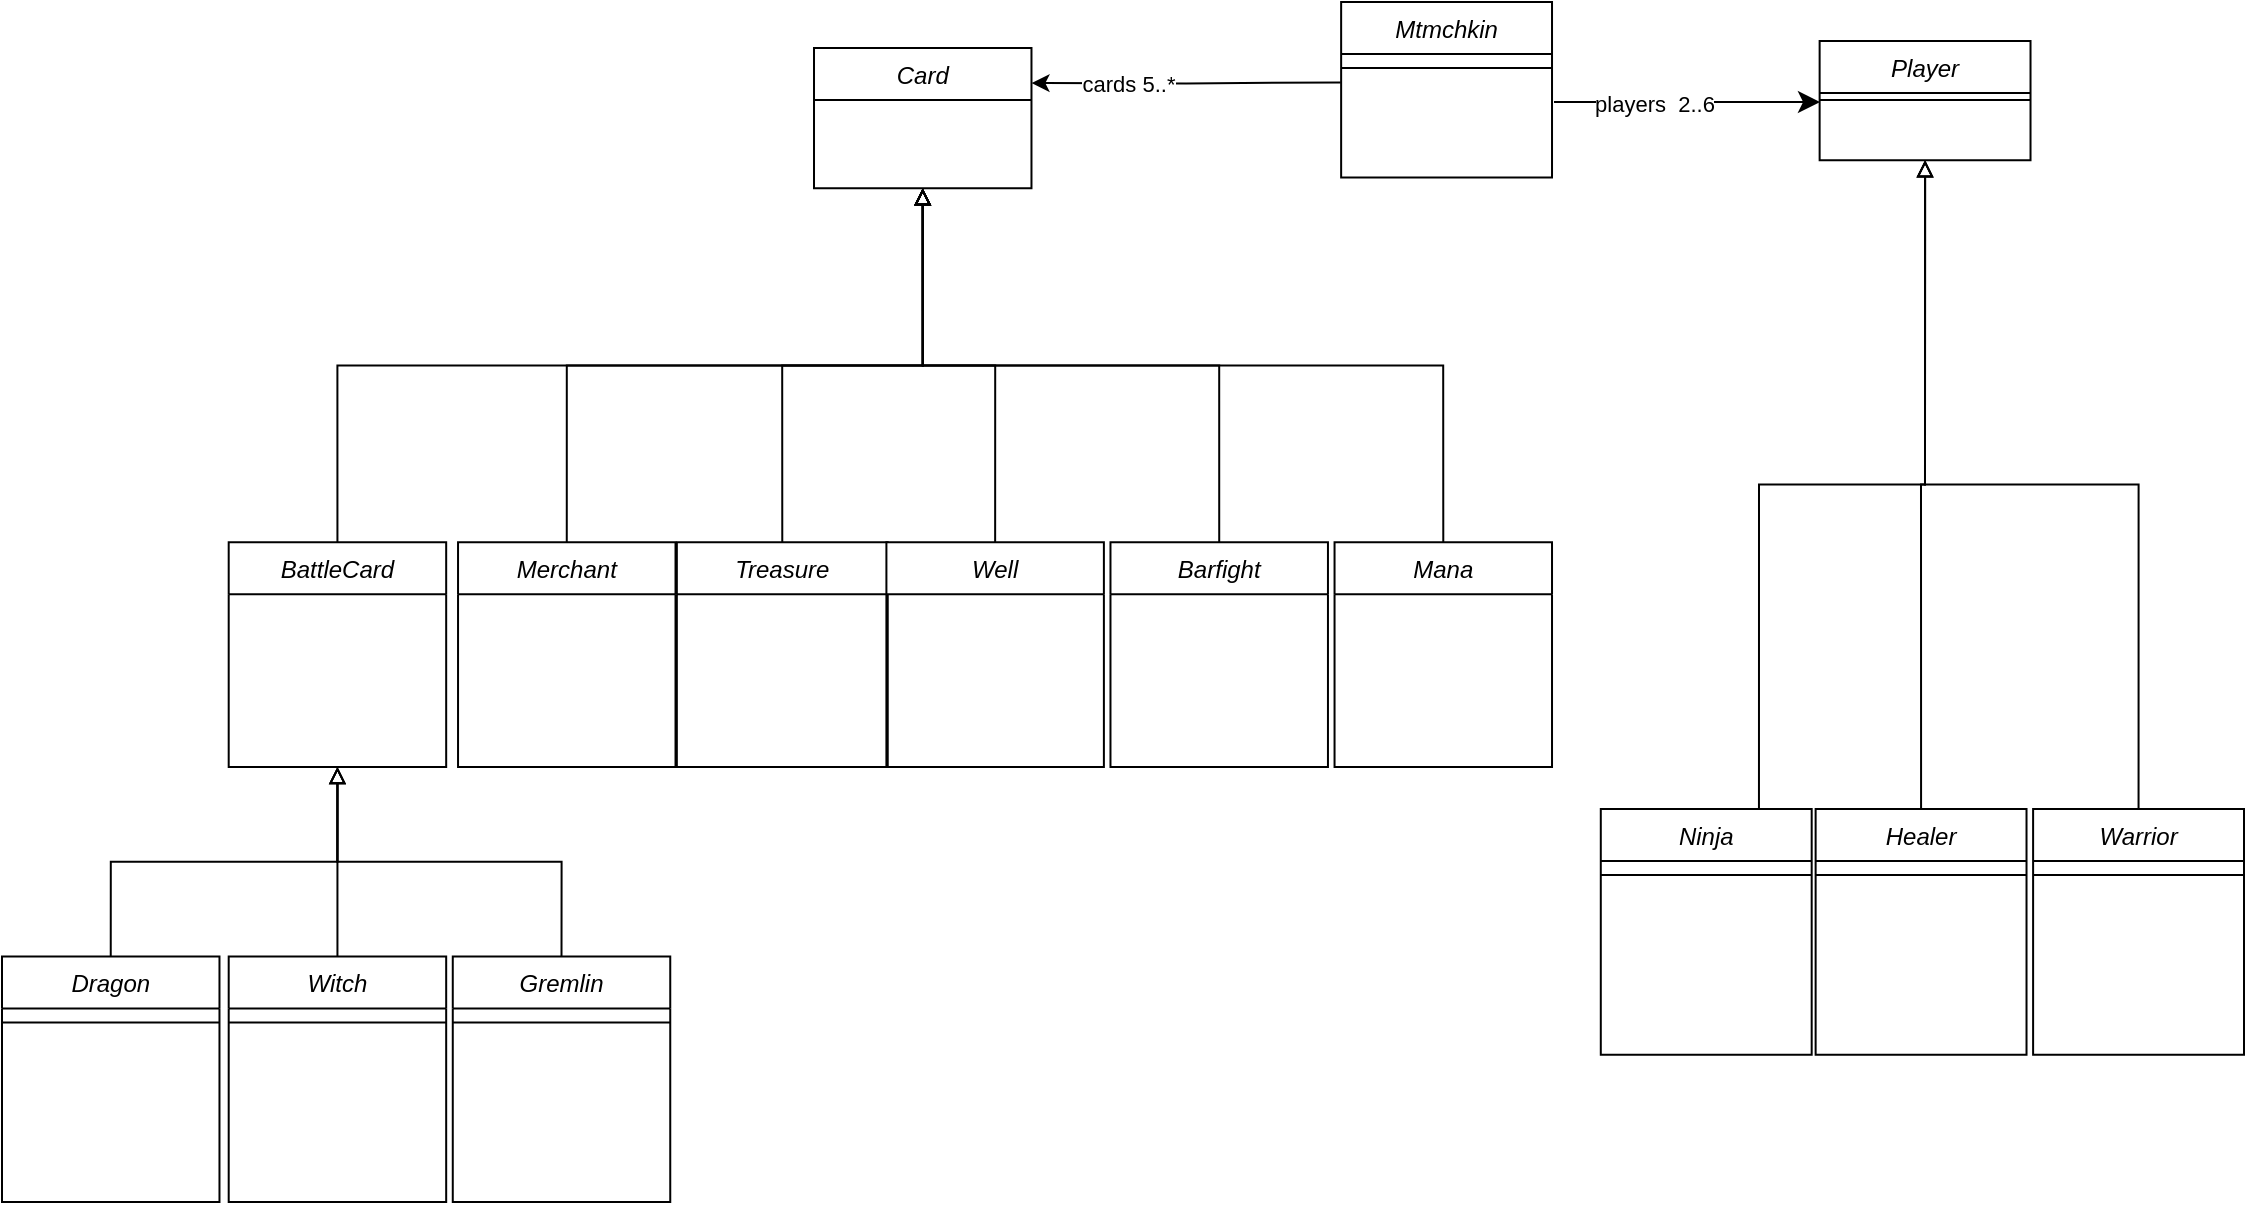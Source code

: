 <mxfile version="20.7.4" type="device"><diagram id="C5RBs43oDa-KdzZeNtuy" name="Page-1"><mxGraphModel dx="1466" dy="1800" grid="1" gridSize="10" guides="1" tooltips="1" connect="1" arrows="1" fold="1" page="1" pageScale="1" pageWidth="1169" pageHeight="827" math="0" shadow="0"><root><mxCell id="WIyWlLk6GJQsqaUBKTNV-0"/><mxCell id="WIyWlLk6GJQsqaUBKTNV-1" parent="WIyWlLk6GJQsqaUBKTNV-0"/><mxCell id="B5wOtCBw3v7TUszQFlhZ-0" value="" style="group" vertex="1" connectable="0" parent="WIyWlLk6GJQsqaUBKTNV-1"><mxGeometry x="24" y="-750" width="1121" height="600" as="geometry"/></mxCell><mxCell id="Val8Mtfyvoj-f5zwKkKn-0" value="Mtmchkin" style="swimlane;fontStyle=2;align=center;verticalAlign=top;childLayout=stackLayout;horizontal=1;startSize=26;horizontalStack=0;resizeParent=1;resizeLast=0;collapsible=1;marginBottom=0;rounded=0;shadow=0;strokeWidth=1;" parent="B5wOtCBw3v7TUszQFlhZ-0" vertex="1"><mxGeometry x="669.568" width="105.444" height="87.719" as="geometry"><mxRectangle x="230" y="140" width="160" height="26" as="alternateBounds"/></mxGeometry></mxCell><mxCell id="Val8Mtfyvoj-f5zwKkKn-4" value="" style="line;html=1;strokeWidth=1;align=left;verticalAlign=middle;spacingTop=-1;spacingLeft=3;spacingRight=3;rotatable=0;labelPosition=right;points=[];portConstraint=eastwest;" parent="Val8Mtfyvoj-f5zwKkKn-0" vertex="1"><mxGeometry y="26" width="105.444" height="14.035" as="geometry"/></mxCell><mxCell id="Val8Mtfyvoj-f5zwKkKn-6" value="Player" style="swimlane;fontStyle=2;align=center;verticalAlign=top;childLayout=stackLayout;horizontal=1;startSize=26;horizontalStack=0;resizeParent=1;resizeLast=0;collapsible=1;marginBottom=0;rounded=0;shadow=0;strokeWidth=1;" parent="B5wOtCBw3v7TUszQFlhZ-0" vertex="1"><mxGeometry x="908.817" y="19.439" width="105.444" height="59.649" as="geometry"><mxRectangle x="230" y="140" width="160" height="26" as="alternateBounds"/></mxGeometry></mxCell><mxCell id="Val8Mtfyvoj-f5zwKkKn-10" value="" style="line;html=1;strokeWidth=1;align=left;verticalAlign=middle;spacingTop=-1;spacingLeft=3;spacingRight=3;rotatable=0;labelPosition=right;points=[];portConstraint=eastwest;" parent="Val8Mtfyvoj-f5zwKkKn-6" vertex="1"><mxGeometry y="26" width="105.444" height="7.018" as="geometry"/></mxCell><mxCell id="Val8Mtfyvoj-f5zwKkKn-19" value="" style="edgeStyle=segmentEdgeStyle;endArrow=classic;html=1;curved=0;rounded=0;endSize=8;startSize=8;" parent="B5wOtCBw3v7TUszQFlhZ-0" edge="1"><mxGeometry width="50" height="50" relative="1" as="geometry"><mxPoint x="776" y="50" as="sourcePoint"/><mxPoint x="909" y="50" as="targetPoint"/><Array as="points"><mxPoint x="776" y="50"/></Array></mxGeometry></mxCell><mxCell id="Val8Mtfyvoj-f5zwKkKn-20" value="players&amp;nbsp; 2..6" style="edgeLabel;html=1;align=center;verticalAlign=middle;resizable=0;points=[];" parent="Val8Mtfyvoj-f5zwKkKn-19" vertex="1" connectable="0"><mxGeometry x="0.349" y="-3" relative="1" as="geometry"><mxPoint x="-40" y="-2" as="offset"/></mxGeometry></mxCell><mxCell id="Val8Mtfyvoj-f5zwKkKn-33" style="edgeStyle=orthogonalEdgeStyle;rounded=0;orthogonalLoop=1;jettySize=auto;html=1;exitX=0.75;exitY=0;exitDx=0;exitDy=0;endArrow=block;endFill=0;entryX=0.5;entryY=1;entryDx=0;entryDy=0;" parent="B5wOtCBw3v7TUszQFlhZ-0" source="Val8Mtfyvoj-f5zwKkKn-21" target="Val8Mtfyvoj-f5zwKkKn-6" edge="1"><mxGeometry relative="1" as="geometry"><mxPoint x="959.539" y="270.175" as="targetPoint"/></mxGeometry></mxCell><mxCell id="Val8Mtfyvoj-f5zwKkKn-21" value="Ninja" style="swimlane;fontStyle=2;align=center;verticalAlign=top;childLayout=stackLayout;horizontal=1;startSize=26;horizontalStack=0;resizeParent=1;resizeLast=0;collapsible=1;marginBottom=0;rounded=0;shadow=0;strokeWidth=1;" parent="B5wOtCBw3v7TUszQFlhZ-0" vertex="1"><mxGeometry x="799.396" y="403.509" width="105.444" height="122.807" as="geometry"><mxRectangle x="230" y="140" width="160" height="26" as="alternateBounds"/></mxGeometry></mxCell><mxCell id="Val8Mtfyvoj-f5zwKkKn-25" value="" style="line;html=1;strokeWidth=1;align=left;verticalAlign=middle;spacingTop=-1;spacingLeft=3;spacingRight=3;rotatable=0;labelPosition=right;points=[];portConstraint=eastwest;" parent="Val8Mtfyvoj-f5zwKkKn-21" vertex="1"><mxGeometry y="26" width="105.444" height="14.035" as="geometry"/></mxCell><mxCell id="Val8Mtfyvoj-f5zwKkKn-35" style="edgeStyle=orthogonalEdgeStyle;rounded=0;orthogonalLoop=1;jettySize=auto;html=1;exitX=0.5;exitY=0;exitDx=0;exitDy=0;endArrow=block;endFill=0;entryX=0.5;entryY=1;entryDx=0;entryDy=0;" parent="B5wOtCBw3v7TUszQFlhZ-0" source="Val8Mtfyvoj-f5zwKkKn-27" target="Val8Mtfyvoj-f5zwKkKn-6" edge="1"><mxGeometry relative="1" as="geometry"><mxPoint x="959.539" y="270.175" as="targetPoint"/></mxGeometry></mxCell><mxCell id="Val8Mtfyvoj-f5zwKkKn-27" value="Healer" style="swimlane;fontStyle=2;align=center;verticalAlign=top;childLayout=stackLayout;horizontal=1;startSize=26;horizontalStack=0;resizeParent=1;resizeLast=0;collapsible=1;marginBottom=0;rounded=0;shadow=0;strokeWidth=1;" parent="B5wOtCBw3v7TUszQFlhZ-0" vertex="1"><mxGeometry x="906.817" y="403.509" width="105.444" height="122.807" as="geometry"><mxRectangle x="230" y="140" width="160" height="26" as="alternateBounds"/></mxGeometry></mxCell><mxCell id="Val8Mtfyvoj-f5zwKkKn-28" value="" style="line;html=1;strokeWidth=1;align=left;verticalAlign=middle;spacingTop=-1;spacingLeft=3;spacingRight=3;rotatable=0;labelPosition=right;points=[];portConstraint=eastwest;" parent="Val8Mtfyvoj-f5zwKkKn-27" vertex="1"><mxGeometry y="26" width="105.444" height="14.035" as="geometry"/></mxCell><mxCell id="Val8Mtfyvoj-f5zwKkKn-36" style="edgeStyle=orthogonalEdgeStyle;rounded=0;orthogonalLoop=1;jettySize=auto;html=1;exitX=0.5;exitY=0;exitDx=0;exitDy=0;endArrow=block;endFill=0;entryX=0.5;entryY=1;entryDx=0;entryDy=0;" parent="B5wOtCBw3v7TUszQFlhZ-0" source="Val8Mtfyvoj-f5zwKkKn-30" target="Val8Mtfyvoj-f5zwKkKn-6" edge="1"><mxGeometry relative="1" as="geometry"><mxPoint x="959.539" y="270.175" as="targetPoint"/></mxGeometry></mxCell><mxCell id="Val8Mtfyvoj-f5zwKkKn-30" value="Warrior" style="swimlane;fontStyle=2;align=center;verticalAlign=top;childLayout=stackLayout;horizontal=1;startSize=26;horizontalStack=0;resizeParent=1;resizeLast=0;collapsible=1;marginBottom=0;rounded=0;shadow=0;strokeWidth=1;" parent="B5wOtCBw3v7TUszQFlhZ-0" vertex="1"><mxGeometry x="1015.556" y="403.509" width="105.444" height="122.807" as="geometry"><mxRectangle x="230" y="140" width="160" height="26" as="alternateBounds"/></mxGeometry></mxCell><mxCell id="Val8Mtfyvoj-f5zwKkKn-31" value="" style="line;html=1;strokeWidth=1;align=left;verticalAlign=middle;spacingTop=-1;spacingLeft=3;spacingRight=3;rotatable=0;labelPosition=right;points=[];portConstraint=eastwest;" parent="Val8Mtfyvoj-f5zwKkKn-30" vertex="1"><mxGeometry y="26" width="105.444" height="14.035" as="geometry"/></mxCell><mxCell id="Val8Mtfyvoj-f5zwKkKn-40" value="Card" style="swimlane;fontStyle=2;align=center;verticalAlign=top;childLayout=stackLayout;horizontal=1;startSize=26;horizontalStack=0;resizeParent=1;resizeLast=0;collapsible=1;marginBottom=0;rounded=0;shadow=0;strokeWidth=1;" parent="B5wOtCBw3v7TUszQFlhZ-0" vertex="1"><mxGeometry x="406.003" y="22.995" width="108.739" height="70.175" as="geometry"><mxRectangle x="230" y="140" width="160" height="26" as="alternateBounds"/></mxGeometry></mxCell><mxCell id="Val8Mtfyvoj-f5zwKkKn-46" value="Dragon" style="swimlane;fontStyle=2;align=center;verticalAlign=top;childLayout=stackLayout;horizontal=1;startSize=26;horizontalStack=0;resizeParent=1;resizeLast=0;collapsible=1;marginBottom=0;rounded=0;shadow=0;strokeWidth=1;" parent="B5wOtCBw3v7TUszQFlhZ-0" vertex="1"><mxGeometry y="477.193" width="108.739" height="122.807" as="geometry"><mxRectangle x="230" y="140" width="160" height="26" as="alternateBounds"/></mxGeometry></mxCell><mxCell id="Val8Mtfyvoj-f5zwKkKn-47" value="" style="line;html=1;strokeWidth=1;align=left;verticalAlign=middle;spacingTop=-1;spacingLeft=3;spacingRight=3;rotatable=0;labelPosition=right;points=[];portConstraint=eastwest;" parent="Val8Mtfyvoj-f5zwKkKn-46" vertex="1"><mxGeometry y="26" width="108.739" height="14.035" as="geometry"/></mxCell><mxCell id="Val8Mtfyvoj-f5zwKkKn-73" style="edgeStyle=orthogonalEdgeStyle;rounded=0;orthogonalLoop=1;jettySize=auto;html=1;exitX=0.5;exitY=0;exitDx=0;exitDy=0;endArrow=block;endFill=0;entryX=0.5;entryY=1;entryDx=0;entryDy=0;" parent="B5wOtCBw3v7TUszQFlhZ-0" source="Val8Mtfyvoj-f5zwKkKn-70" target="Val8Mtfyvoj-f5zwKkKn-40" edge="1"><mxGeometry relative="1" as="geometry"><mxPoint x="583.895" y="487.719" as="targetPoint"/></mxGeometry></mxCell><mxCell id="Val8Mtfyvoj-f5zwKkKn-70" value="BattleCard" style="swimlane;fontStyle=2;align=center;verticalAlign=top;childLayout=stackLayout;horizontal=1;startSize=26;horizontalStack=0;resizeParent=1;resizeLast=0;collapsible=1;marginBottom=0;rounded=0;shadow=0;strokeWidth=1;" parent="B5wOtCBw3v7TUszQFlhZ-0" vertex="1"><mxGeometry x="113.352" y="270.175" width="108.739" height="112.281" as="geometry"><mxRectangle x="230" y="140" width="160" height="26" as="alternateBounds"/></mxGeometry></mxCell><mxCell id="Val8Mtfyvoj-f5zwKkKn-55" style="edgeStyle=orthogonalEdgeStyle;rounded=0;orthogonalLoop=1;jettySize=auto;html=1;exitX=0.5;exitY=0;exitDx=0;exitDy=0;entryX=0.5;entryY=1;entryDx=0;entryDy=0;endArrow=block;endFill=0;" parent="B5wOtCBw3v7TUszQFlhZ-0" source="Val8Mtfyvoj-f5zwKkKn-46" target="Val8Mtfyvoj-f5zwKkKn-70" edge="1"><mxGeometry relative="1" as="geometry"/></mxCell><mxCell id="Val8Mtfyvoj-f5zwKkKn-79" style="edgeStyle=orthogonalEdgeStyle;rounded=0;orthogonalLoop=1;jettySize=auto;html=1;exitX=0.5;exitY=0;exitDx=0;exitDy=0;entryX=0.5;entryY=1;entryDx=0;entryDy=0;endArrow=block;endFill=0;" parent="B5wOtCBw3v7TUszQFlhZ-0" source="Val8Mtfyvoj-f5zwKkKn-77" target="Val8Mtfyvoj-f5zwKkKn-40" edge="1"><mxGeometry relative="1" as="geometry"/></mxCell><mxCell id="Val8Mtfyvoj-f5zwKkKn-77" value="Merchant" style="swimlane;fontStyle=2;align=center;verticalAlign=top;childLayout=stackLayout;horizontal=1;startSize=26;horizontalStack=0;resizeParent=1;resizeLast=0;collapsible=1;marginBottom=0;rounded=0;shadow=0;strokeWidth=1;" parent="B5wOtCBw3v7TUszQFlhZ-0" vertex="1"><mxGeometry x="228.022" y="270.175" width="108.739" height="112.281" as="geometry"><mxRectangle x="230" y="140" width="160" height="26" as="alternateBounds"/></mxGeometry></mxCell><mxCell id="Val8Mtfyvoj-f5zwKkKn-82" style="edgeStyle=orthogonalEdgeStyle;rounded=0;orthogonalLoop=1;jettySize=auto;html=1;exitX=0.5;exitY=0;exitDx=0;exitDy=0;entryX=0.5;entryY=1;entryDx=0;entryDy=0;endArrow=block;endFill=0;" parent="B5wOtCBw3v7TUszQFlhZ-0" source="Val8Mtfyvoj-f5zwKkKn-80" target="Val8Mtfyvoj-f5zwKkKn-40" edge="1"><mxGeometry relative="1" as="geometry"/></mxCell><mxCell id="Val8Mtfyvoj-f5zwKkKn-80" value="Mana" style="swimlane;fontStyle=2;align=center;verticalAlign=top;childLayout=stackLayout;horizontal=1;startSize=26;horizontalStack=0;resizeParent=1;resizeLast=0;collapsible=1;marginBottom=0;rounded=0;shadow=0;strokeWidth=1;" parent="B5wOtCBw3v7TUszQFlhZ-0" vertex="1"><mxGeometry x="666.273" y="270.175" width="108.739" height="112.281" as="geometry"><mxRectangle x="230" y="140" width="160" height="26" as="alternateBounds"/></mxGeometry></mxCell><mxCell id="Val8Mtfyvoj-f5zwKkKn-86" style="edgeStyle=orthogonalEdgeStyle;rounded=0;orthogonalLoop=1;jettySize=auto;html=1;exitX=0.5;exitY=0;exitDx=0;exitDy=0;entryX=0.5;entryY=1;entryDx=0;entryDy=0;endArrow=block;endFill=0;" parent="B5wOtCBw3v7TUszQFlhZ-0" source="Val8Mtfyvoj-f5zwKkKn-84" target="Val8Mtfyvoj-f5zwKkKn-40" edge="1"><mxGeometry relative="1" as="geometry"/></mxCell><mxCell id="Val8Mtfyvoj-f5zwKkKn-84" value="Treasure" style="swimlane;fontStyle=2;align=center;verticalAlign=top;childLayout=stackLayout;horizontal=1;startSize=26;horizontalStack=0;resizeParent=1;resizeLast=0;collapsible=1;marginBottom=0;rounded=0;shadow=0;strokeWidth=1;" parent="B5wOtCBw3v7TUszQFlhZ-0" vertex="1"><mxGeometry x="337.42" y="270.175" width="105.444" height="112.281" as="geometry"><mxRectangle x="230" y="140" width="160" height="26" as="alternateBounds"/></mxGeometry></mxCell><mxCell id="Val8Mtfyvoj-f5zwKkKn-89" style="edgeStyle=orthogonalEdgeStyle;rounded=0;orthogonalLoop=1;jettySize=auto;html=1;exitX=0.5;exitY=0;exitDx=0;exitDy=0;entryX=0.5;entryY=1;entryDx=0;entryDy=0;endArrow=block;endFill=0;" parent="B5wOtCBw3v7TUszQFlhZ-0" source="Val8Mtfyvoj-f5zwKkKn-87" target="Val8Mtfyvoj-f5zwKkKn-40" edge="1"><mxGeometry relative="1" as="geometry"/></mxCell><mxCell id="Val8Mtfyvoj-f5zwKkKn-87" value="Well" style="swimlane;fontStyle=2;align=center;verticalAlign=top;childLayout=stackLayout;horizontal=1;startSize=26;horizontalStack=0;resizeParent=1;resizeLast=0;collapsible=1;marginBottom=0;rounded=0;shadow=0;strokeWidth=1;" parent="B5wOtCBw3v7TUszQFlhZ-0" vertex="1"><mxGeometry x="442.205" y="270.175" width="108.739" height="112.281" as="geometry"><mxRectangle x="230" y="140" width="160" height="26" as="alternateBounds"/></mxGeometry></mxCell><mxCell id="Val8Mtfyvoj-f5zwKkKn-97" style="edgeStyle=orthogonalEdgeStyle;rounded=0;orthogonalLoop=1;jettySize=auto;html=1;exitX=0.5;exitY=0;exitDx=0;exitDy=0;entryX=0.5;entryY=1;entryDx=0;entryDy=0;endArrow=block;endFill=0;" parent="B5wOtCBw3v7TUszQFlhZ-0" source="Val8Mtfyvoj-f5zwKkKn-95" target="Val8Mtfyvoj-f5zwKkKn-40" edge="1"><mxGeometry relative="1" as="geometry"/></mxCell><mxCell id="Val8Mtfyvoj-f5zwKkKn-95" value="Barfight" style="swimlane;fontStyle=2;align=center;verticalAlign=top;childLayout=stackLayout;horizontal=1;startSize=26;horizontalStack=0;resizeParent=1;resizeLast=0;collapsible=1;marginBottom=0;rounded=0;shadow=0;strokeWidth=1;" parent="B5wOtCBw3v7TUszQFlhZ-0" vertex="1"><mxGeometry x="554.239" y="270.175" width="108.739" height="112.281" as="geometry"><mxRectangle x="230" y="140" width="160" height="26" as="alternateBounds"/></mxGeometry></mxCell><mxCell id="Val8Mtfyvoj-f5zwKkKn-104" style="edgeStyle=orthogonalEdgeStyle;rounded=0;orthogonalLoop=1;jettySize=auto;html=1;exitX=0.5;exitY=0;exitDx=0;exitDy=0;entryX=0.5;entryY=1;entryDx=0;entryDy=0;endArrow=block;endFill=0;" parent="B5wOtCBw3v7TUszQFlhZ-0" source="Val8Mtfyvoj-f5zwKkKn-98" target="Val8Mtfyvoj-f5zwKkKn-70" edge="1"><mxGeometry relative="1" as="geometry"/></mxCell><mxCell id="Val8Mtfyvoj-f5zwKkKn-98" value="Witch" style="swimlane;fontStyle=2;align=center;verticalAlign=top;childLayout=stackLayout;horizontal=1;startSize=26;horizontalStack=0;resizeParent=1;resizeLast=0;collapsible=1;marginBottom=0;rounded=0;shadow=0;strokeWidth=1;" parent="B5wOtCBw3v7TUszQFlhZ-0" vertex="1"><mxGeometry x="113.352" y="477.193" width="108.739" height="122.807" as="geometry"><mxRectangle x="230" y="140" width="160" height="26" as="alternateBounds"/></mxGeometry></mxCell><mxCell id="Val8Mtfyvoj-f5zwKkKn-99" value="" style="line;html=1;strokeWidth=1;align=left;verticalAlign=middle;spacingTop=-1;spacingLeft=3;spacingRight=3;rotatable=0;labelPosition=right;points=[];portConstraint=eastwest;" parent="Val8Mtfyvoj-f5zwKkKn-98" vertex="1"><mxGeometry y="26" width="108.739" height="14.035" as="geometry"/></mxCell><mxCell id="Val8Mtfyvoj-f5zwKkKn-105" style="edgeStyle=orthogonalEdgeStyle;rounded=0;orthogonalLoop=1;jettySize=auto;html=1;exitX=0.5;exitY=0;exitDx=0;exitDy=0;entryX=0.5;entryY=1;entryDx=0;entryDy=0;endArrow=block;endFill=0;" parent="B5wOtCBw3v7TUszQFlhZ-0" source="Val8Mtfyvoj-f5zwKkKn-101" target="Val8Mtfyvoj-f5zwKkKn-70" edge="1"><mxGeometry relative="1" as="geometry"/></mxCell><mxCell id="Val8Mtfyvoj-f5zwKkKn-101" value="Gremlin" style="swimlane;fontStyle=2;align=center;verticalAlign=top;childLayout=stackLayout;horizontal=1;startSize=26;horizontalStack=0;resizeParent=1;resizeLast=0;collapsible=1;marginBottom=0;rounded=0;shadow=0;strokeWidth=1;" parent="B5wOtCBw3v7TUszQFlhZ-0" vertex="1"><mxGeometry x="225.386" y="477.193" width="108.739" height="122.807" as="geometry"><mxRectangle x="230" y="140" width="160" height="26" as="alternateBounds"/></mxGeometry></mxCell><mxCell id="Val8Mtfyvoj-f5zwKkKn-102" value="" style="line;html=1;strokeWidth=1;align=left;verticalAlign=middle;spacingTop=-1;spacingLeft=3;spacingRight=3;rotatable=0;labelPosition=right;points=[];portConstraint=eastwest;" parent="Val8Mtfyvoj-f5zwKkKn-101" vertex="1"><mxGeometry y="26" width="108.739" height="14.035" as="geometry"/></mxCell><mxCell id="Val8Mtfyvoj-f5zwKkKn-106" style="edgeStyle=orthogonalEdgeStyle;rounded=0;orthogonalLoop=1;jettySize=auto;html=1;entryX=1;entryY=0.25;entryDx=0;entryDy=0;endArrow=classic;endFill=1;exitX=-0.002;exitY=0.193;exitDx=0;exitDy=0;exitPerimeter=0;" parent="B5wOtCBw3v7TUszQFlhZ-0" target="Val8Mtfyvoj-f5zwKkKn-40" edge="1"><mxGeometry relative="1" as="geometry"><mxPoint x="669.358" y="40.2" as="sourcePoint"/></mxGeometry></mxCell><mxCell id="Val8Mtfyvoj-f5zwKkKn-108" value="cards 5..*" style="edgeLabel;html=1;align=center;verticalAlign=middle;resizable=0;points=[];" parent="Val8Mtfyvoj-f5zwKkKn-106" vertex="1" connectable="0"><mxGeometry x="0.375" relative="1" as="geometry"><mxPoint as="offset"/></mxGeometry></mxCell></root></mxGraphModel></diagram></mxfile>